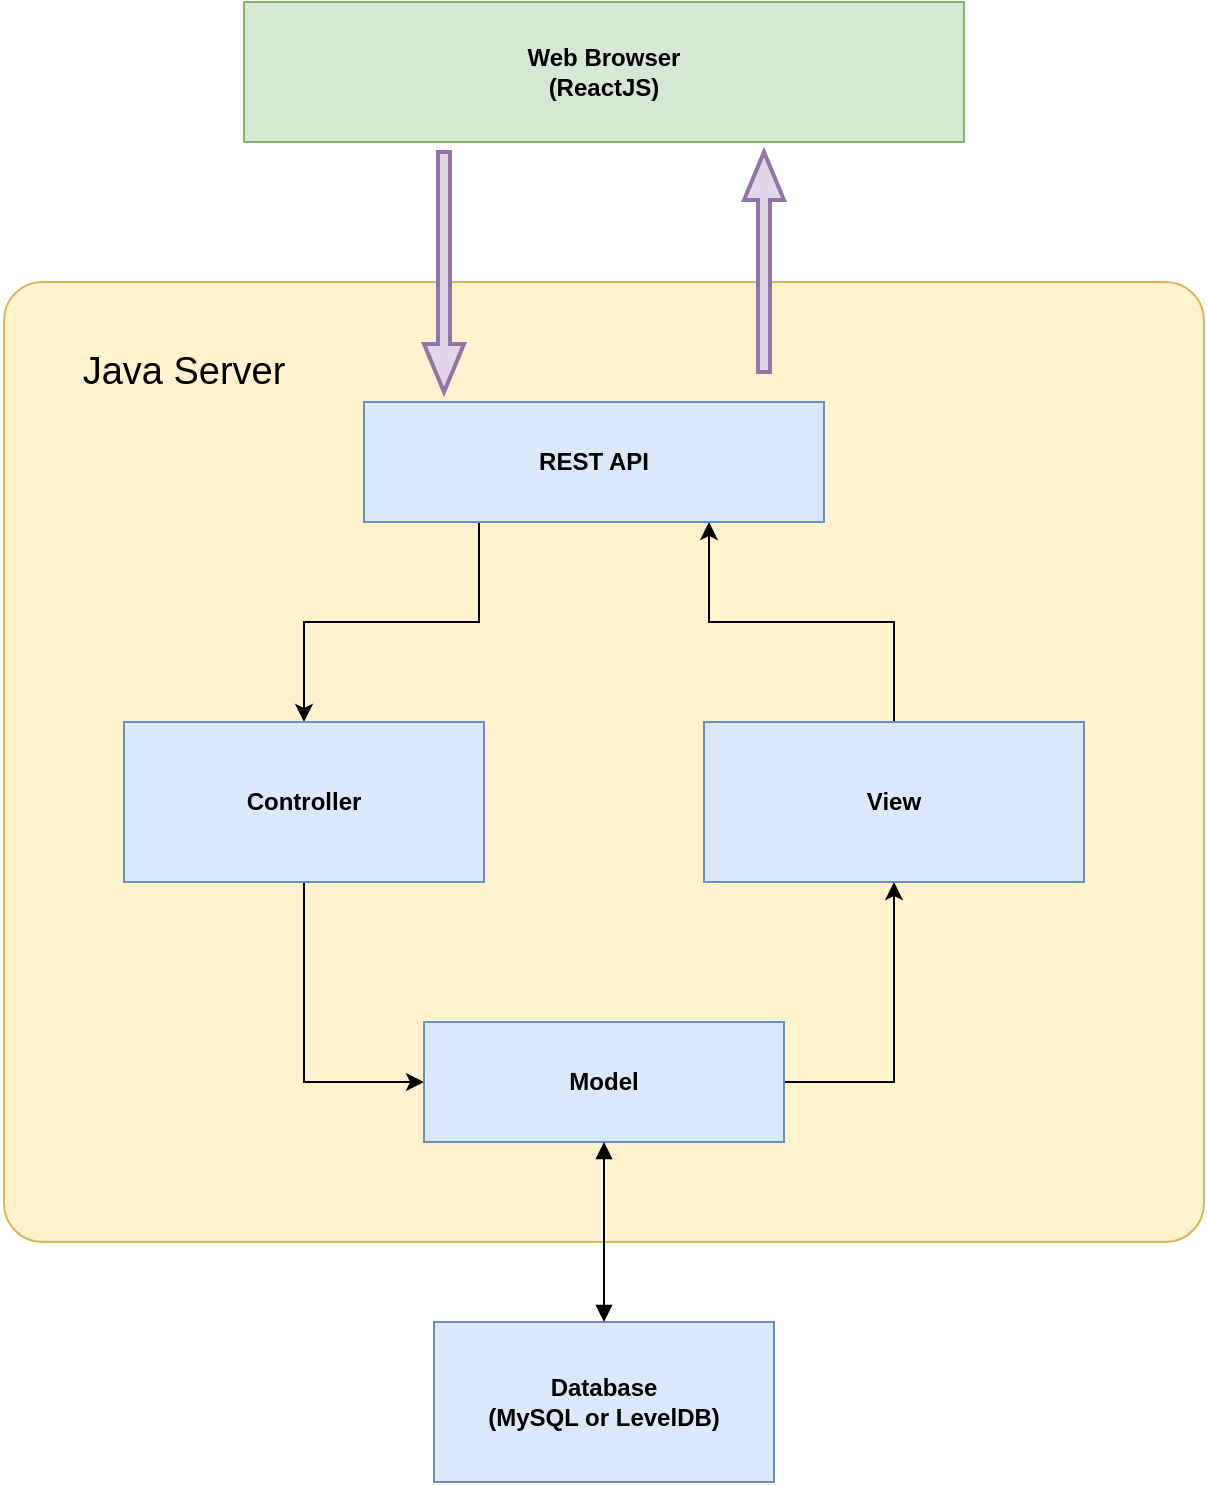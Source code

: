<mxfile version="12.2.9" type="device" pages="1"><diagram id="F_M5TF1uB760nKiDyH8z" name="Page-1"><mxGraphModel dx="1422" dy="774" grid="1" gridSize="10" guides="1" tooltips="1" connect="1" arrows="1" fold="1" page="1" pageScale="1" pageWidth="827" pageHeight="1169" math="0" shadow="0"><root><mxCell id="0"/><mxCell id="1" parent="0"/><mxCell id="Tyd4EFd12U1TM4vwIYzy-30" value="&lt;br&gt;" style="rounded=1;whiteSpace=wrap;html=1;fillColor=#fff2cc;strokeColor=#d6b656;fontStyle=1;labelPosition=left;verticalLabelPosition=top;align=right;verticalAlign=bottom;spacingTop=0;arcSize=4;" vertex="1" parent="1"><mxGeometry x="120" y="210" width="600" height="480" as="geometry"/></mxCell><mxCell id="Tyd4EFd12U1TM4vwIYzy-2" value="Web Browser&lt;br&gt;(ReactJS)" style="rounded=0;whiteSpace=wrap;html=1;fillColor=#d5e8d4;strokeColor=#82b366;fontStyle=1;spacing=2;" vertex="1" parent="1"><mxGeometry x="240" y="70" width="360" height="70" as="geometry"/></mxCell><mxCell id="Tyd4EFd12U1TM4vwIYzy-7" value="" style="verticalLabelPosition=bottom;verticalAlign=top;html=1;strokeWidth=2;shape=mxgraph.arrows2.arrow;dy=0.7;dx=24;notch=0;fillColor=#e1d5e7;direction=south;strokeColor=#9673a6;" vertex="1" parent="1"><mxGeometry x="330" y="145" width="20" height="120" as="geometry"/></mxCell><mxCell id="Tyd4EFd12U1TM4vwIYzy-8" value="" style="verticalLabelPosition=bottom;verticalAlign=top;html=1;strokeWidth=2;shape=mxgraph.arrows2.arrow;dy=0.7;dx=24;notch=0;fillColor=#e1d5e7;direction=south;rotation=180;strokeColor=#9673a6;" vertex="1" parent="1"><mxGeometry x="490" y="145" width="20" height="110" as="geometry"/></mxCell><mxCell id="Tyd4EFd12U1TM4vwIYzy-20" style="edgeStyle=orthogonalEdgeStyle;rounded=0;orthogonalLoop=1;jettySize=auto;html=1;exitX=0.5;exitY=1;exitDx=0;exitDy=0;entryX=0;entryY=0.5;entryDx=0;entryDy=0;" edge="1" parent="1" source="Tyd4EFd12U1TM4vwIYzy-9" target="Tyd4EFd12U1TM4vwIYzy-14"><mxGeometry relative="1" as="geometry"/></mxCell><mxCell id="Tyd4EFd12U1TM4vwIYzy-26" style="edgeStyle=orthogonalEdgeStyle;rounded=0;orthogonalLoop=1;jettySize=auto;html=1;exitX=0.25;exitY=1;exitDx=0;exitDy=0;entryX=0.5;entryY=0;entryDx=0;entryDy=0;" edge="1" parent="1" source="Tyd4EFd12U1TM4vwIYzy-15" target="Tyd4EFd12U1TM4vwIYzy-9"><mxGeometry relative="1" as="geometry"/></mxCell><mxCell id="Tyd4EFd12U1TM4vwIYzy-9" value="Controller" style="rounded=0;whiteSpace=wrap;html=1;fillColor=#dae8fc;strokeColor=#6c8ebf;fontStyle=1" vertex="1" parent="1"><mxGeometry x="180" y="430" width="180" height="80" as="geometry"/></mxCell><mxCell id="Tyd4EFd12U1TM4vwIYzy-27" style="edgeStyle=orthogonalEdgeStyle;rounded=0;orthogonalLoop=1;jettySize=auto;html=1;exitX=0.5;exitY=0;exitDx=0;exitDy=0;entryX=0.75;entryY=1;entryDx=0;entryDy=0;" edge="1" parent="1" source="Tyd4EFd12U1TM4vwIYzy-13" target="Tyd4EFd12U1TM4vwIYzy-15"><mxGeometry relative="1" as="geometry"/></mxCell><mxCell id="Tyd4EFd12U1TM4vwIYzy-13" value="View" style="rounded=0;whiteSpace=wrap;html=1;fillColor=#dae8fc;strokeColor=#6c8ebf;fontStyle=1" vertex="1" parent="1"><mxGeometry x="470" y="430" width="190" height="80" as="geometry"/></mxCell><mxCell id="Tyd4EFd12U1TM4vwIYzy-21" style="edgeStyle=orthogonalEdgeStyle;rounded=0;orthogonalLoop=1;jettySize=auto;html=1;entryX=0.5;entryY=1;entryDx=0;entryDy=0;exitX=1;exitY=0.5;exitDx=0;exitDy=0;" edge="1" parent="1" source="Tyd4EFd12U1TM4vwIYzy-14" target="Tyd4EFd12U1TM4vwIYzy-13"><mxGeometry relative="1" as="geometry"/></mxCell><mxCell id="Tyd4EFd12U1TM4vwIYzy-14" value="Model" style="rounded=0;whiteSpace=wrap;html=1;fillColor=#dae8fc;strokeColor=#6c8ebf;fontStyle=1" vertex="1" parent="1"><mxGeometry x="330" y="580" width="180" height="60" as="geometry"/></mxCell><mxCell id="Tyd4EFd12U1TM4vwIYzy-15" value="REST API" style="rounded=0;whiteSpace=wrap;html=1;fillColor=#dae8fc;strokeColor=#6c8ebf;fontStyle=1" vertex="1" parent="1"><mxGeometry x="300" y="270" width="230" height="60" as="geometry"/></mxCell><mxCell id="Tyd4EFd12U1TM4vwIYzy-22" value="Database&lt;br&gt;(MySQL or LevelDB)" style="rounded=0;whiteSpace=wrap;html=1;fillColor=#dae8fc;fontStyle=1;strokeColor=#6c8ebf;" vertex="1" parent="1"><mxGeometry x="335" y="730" width="170" height="80" as="geometry"/></mxCell><mxCell id="Tyd4EFd12U1TM4vwIYzy-28" value="" style="endArrow=block;startArrow=block;endFill=1;startFill=1;html=1;exitX=0.5;exitY=1;exitDx=0;exitDy=0;entryX=0.5;entryY=0;entryDx=0;entryDy=0;" edge="1" parent="1" source="Tyd4EFd12U1TM4vwIYzy-14" target="Tyd4EFd12U1TM4vwIYzy-22"><mxGeometry width="160" relative="1" as="geometry"><mxPoint x="340" y="689.5" as="sourcePoint"/><mxPoint x="500" y="689.5" as="targetPoint"/></mxGeometry></mxCell><mxCell id="Tyd4EFd12U1TM4vwIYzy-32" value="&lt;font style=&quot;font-size: 19px&quot;&gt;Java Server&lt;/font&gt;" style="text;html=1;strokeColor=none;fillColor=none;align=center;verticalAlign=middle;whiteSpace=wrap;rounded=0;fontStyle=0" vertex="1" parent="1"><mxGeometry x="140" y="232.5" width="140" height="45" as="geometry"/></mxCell></root></mxGraphModel></diagram></mxfile>